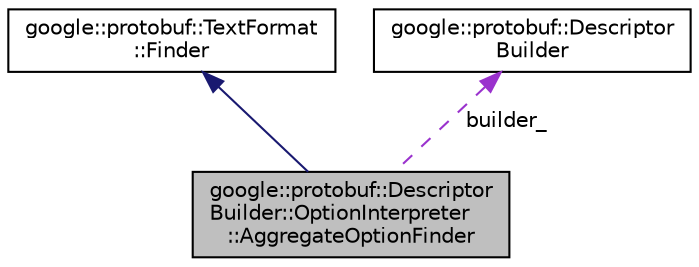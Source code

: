 digraph "google::protobuf::DescriptorBuilder::OptionInterpreter::AggregateOptionFinder"
{
 // LATEX_PDF_SIZE
  edge [fontname="Helvetica",fontsize="10",labelfontname="Helvetica",labelfontsize="10"];
  node [fontname="Helvetica",fontsize="10",shape=record];
  Node1 [label="google::protobuf::Descriptor\lBuilder::OptionInterpreter\l::AggregateOptionFinder",height=0.2,width=0.4,color="black", fillcolor="grey75", style="filled", fontcolor="black",tooltip=" "];
  Node2 -> Node1 [dir="back",color="midnightblue",fontsize="10",style="solid",fontname="Helvetica"];
  Node2 [label="google::protobuf::TextFormat\l::Finder",height=0.2,width=0.4,color="black", fillcolor="white", style="filled",URL="$classgoogle_1_1protobuf_1_1TextFormat_1_1Finder.html",tooltip=" "];
  Node3 -> Node1 [dir="back",color="darkorchid3",fontsize="10",style="dashed",label=" builder_" ,fontname="Helvetica"];
  Node3 [label="google::protobuf::Descriptor\lBuilder",height=0.2,width=0.4,color="black", fillcolor="white", style="filled",URL="$classgoogle_1_1protobuf_1_1DescriptorBuilder.html",tooltip=" "];
}
